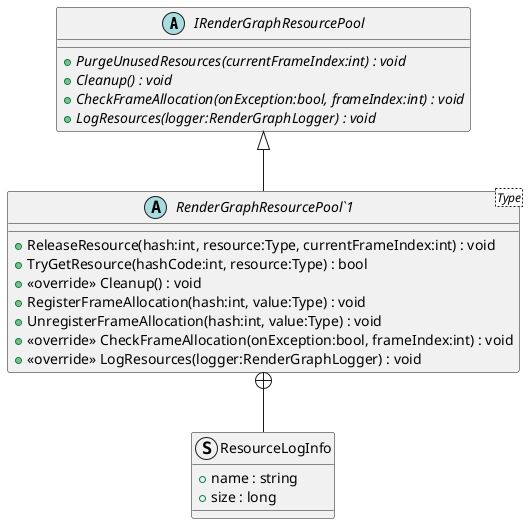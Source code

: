 @startuml
abstract class IRenderGraphResourcePool {
    + {abstract} PurgeUnusedResources(currentFrameIndex:int) : void
    + {abstract} Cleanup() : void
    + {abstract} CheckFrameAllocation(onException:bool, frameIndex:int) : void
    + {abstract} LogResources(logger:RenderGraphLogger) : void
}
abstract class "RenderGraphResourcePool`1"<Type> {
    + ReleaseResource(hash:int, resource:Type, currentFrameIndex:int) : void
    + TryGetResource(hashCode:int, resource:Type) : bool
    + <<override>> Cleanup() : void
    + RegisterFrameAllocation(hash:int, value:Type) : void
    + UnregisterFrameAllocation(hash:int, value:Type) : void
    + <<override>> CheckFrameAllocation(onException:bool, frameIndex:int) : void
    + <<override>> LogResources(logger:RenderGraphLogger) : void
}
struct ResourceLogInfo {
    + name : string
    + size : long
}
IRenderGraphResourcePool <|-- "RenderGraphResourcePool`1"
"RenderGraphResourcePool`1" +-- ResourceLogInfo
@enduml
